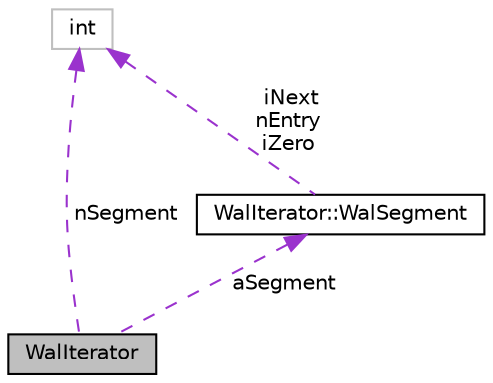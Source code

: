 digraph "WalIterator"
{
 // LATEX_PDF_SIZE
  edge [fontname="Helvetica",fontsize="10",labelfontname="Helvetica",labelfontsize="10"];
  node [fontname="Helvetica",fontsize="10",shape=record];
  Node1 [label="WalIterator",height=0.2,width=0.4,color="black", fillcolor="grey75", style="filled", fontcolor="black",tooltip=" "];
  Node2 -> Node1 [dir="back",color="darkorchid3",fontsize="10",style="dashed",label=" nSegment" ];
  Node2 [label="int",height=0.2,width=0.4,color="grey75", fillcolor="white", style="filled",tooltip=" "];
  Node3 -> Node1 [dir="back",color="darkorchid3",fontsize="10",style="dashed",label=" aSegment" ];
  Node3 [label="WalIterator::WalSegment",height=0.2,width=0.4,color="black", fillcolor="white", style="filled",URL="$structWalIterator_1_1WalSegment.html",tooltip=" "];
  Node2 -> Node3 [dir="back",color="darkorchid3",fontsize="10",style="dashed",label=" iNext\nnEntry\niZero" ];
}
